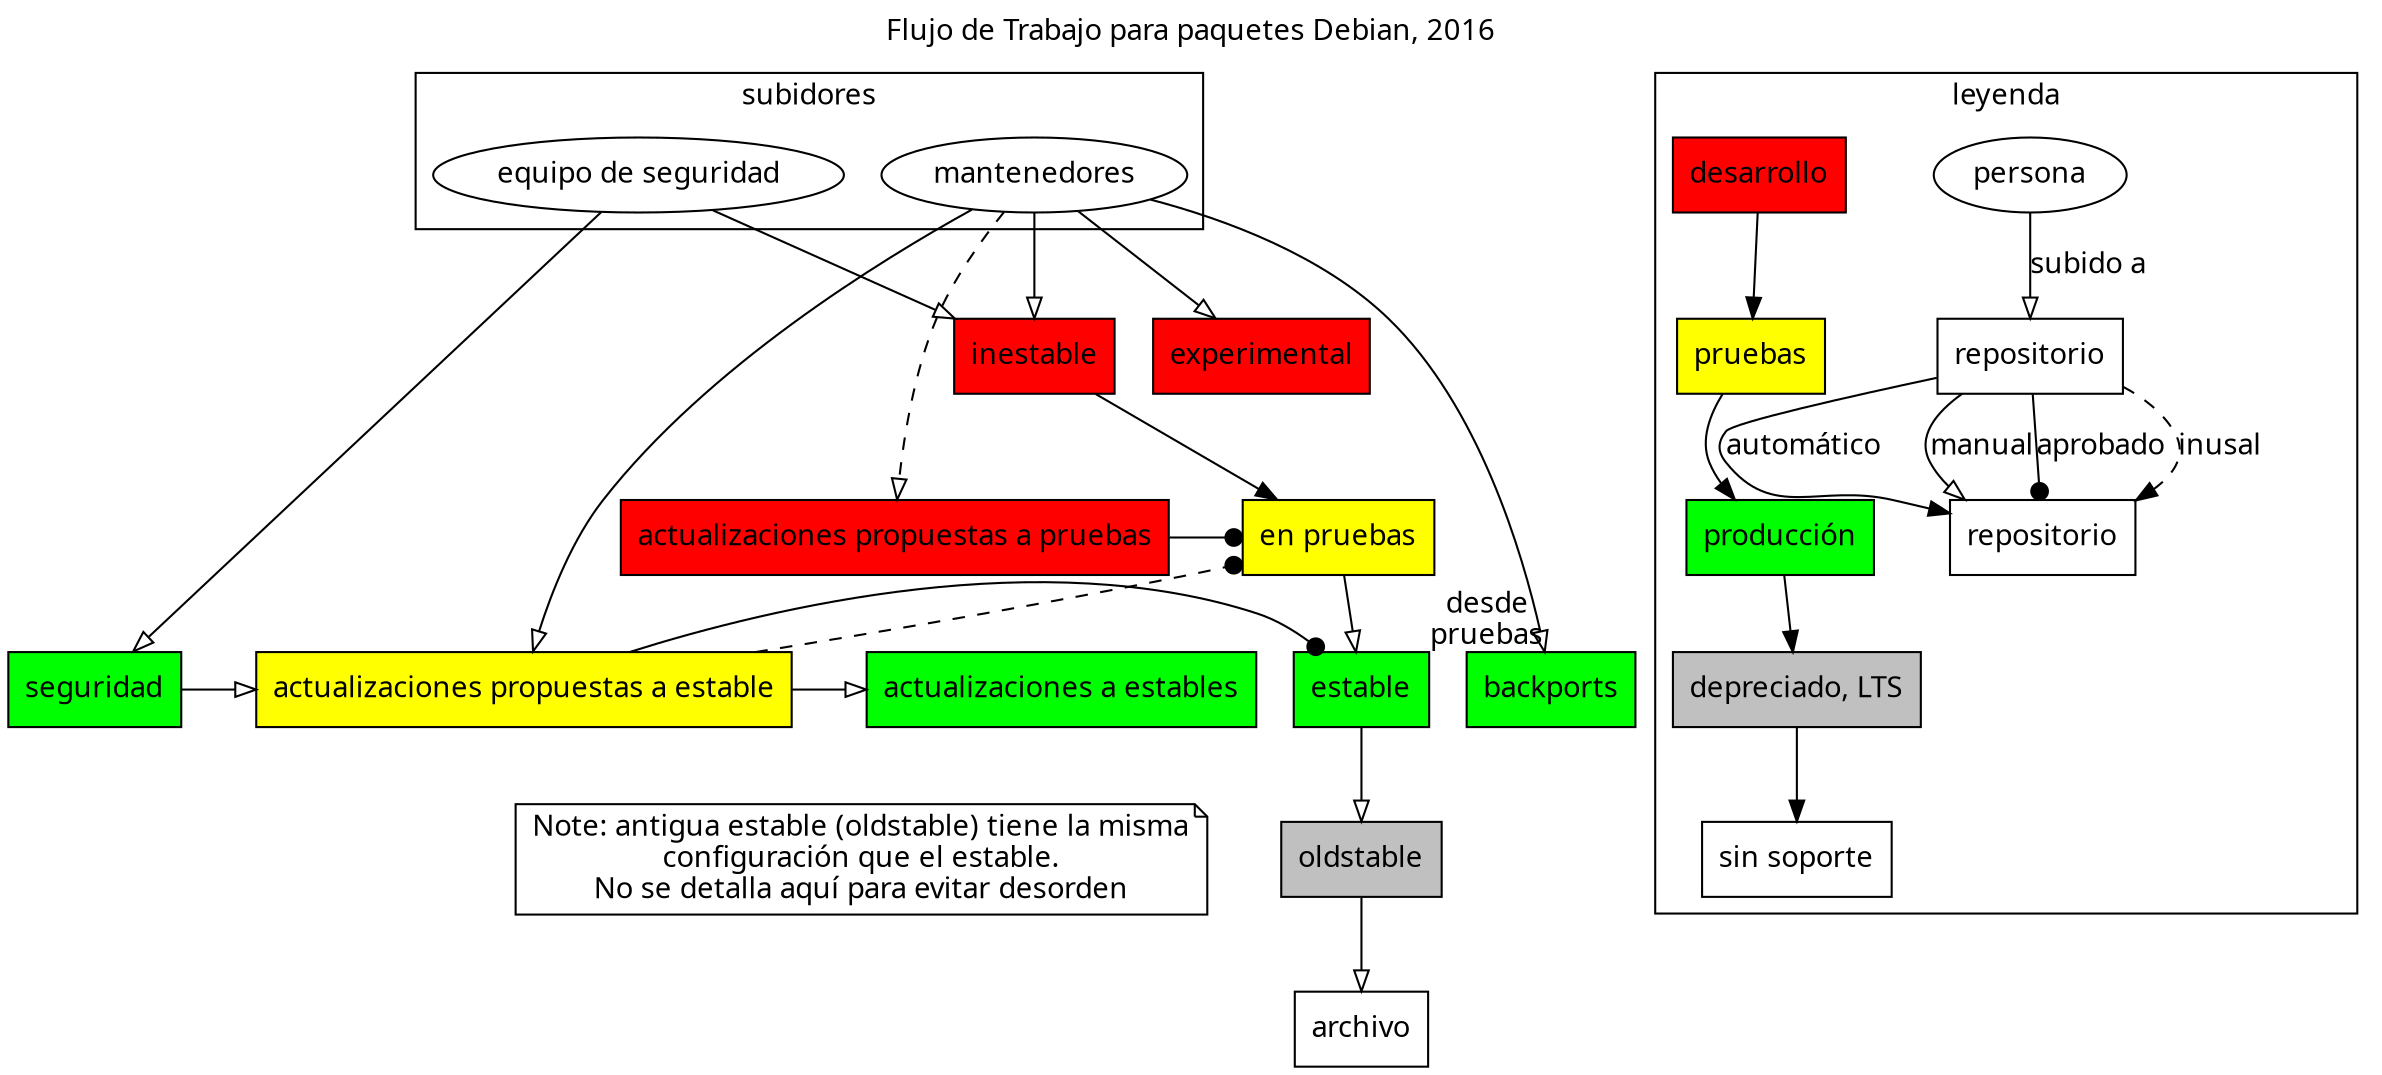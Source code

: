 # © 2016 Antoine Beaupré <anarcat@debian.org>, CC-BY-SA 4.0
# Modified by David Hernandez <david.vzla@gmail.com>
# Original: https://anonscm.debian.org/git/collab-maint/package-cycle.git/tree/package-cycle.dot
digraph cycle {
        label="Flujo de Trabajo para paquetes Debian, 2016"
        labelloc=top
        graph [ fontname=Liberation fontsize=14 ];
        node [ fontname=Liberation ];
        edge [ fontname=Liberation ];

        # suites
        {
                rank = same                
                unstable [ label = "inestable" shape=box style=filled fillcolor=red href="https://wiki.debian.org/es/DebianUnstable" ]
                experimental [ shape=box style=filled fillcolor=red href="https://wiki.debian.org/es/DebianExperimental" ]
        }
        {
                rank = same
                testing [ label = "en pruebas" shape=box style=filled fillcolor=yellow href="https://wiki.debian.org/es/DebianTesting" ]
                tpu [ label = "actualizaciones propuestas a pruebas" shape=box style=filled fillcolor=red href="https://wiki.debian.org/TestingProposedUpdates" ]
        }
        {
                rank = same
                pu [ label = "actualizaciones propuestas a estable" shape=box style=filled fillcolor=yellow href="https://wiki.debian.org/es/StableProposedUpdates" ]
                stable [ label = "estable" shape=box style=filled fillcolor=green href="https://wiki.debian.org/DebianEstable" ]
                security [ label = "seguridad" shape=box style=filled fillcolor=green href="https://www.debian.org/security/" ]
                su [ label = "actualizaciones a estables" shape=box style=filled fillcolor=green href="https://wiki.debian.org/es/StableUpdates" ]
                backports [ shape=box style=filled fillcolor=green href="https://wiki.debian.org/es/Backports/" ]
        }
        {
                rank=same
                oldstable [ shape=box style=filled fillcolor=grey href="https://wiki.debian.org/es/DebianOldStable" ]
                note [ label="Note: antigua estable (oldstable) tiene la misma\nconfiguración que el estable.\nNo se detalla aquí para evitar desorden" shape=note ]
                # make sure note is next to oldstable
                note -> oldstable [ style=invis ]
        }
        archive [ label = "archivo" href="http://archive.debian.org" shape=box ]

        # developers
        subgraph clusterdevs {
                label = "subidores"
                maint [ label="mantenedores" href="https://wiki.debian.org/Maintainers" ]
                secteam [ label="equipo de seguridad" href="https://wiki.debian.org/Teams/Security" ]
        }

        # upload workflow
        secteam -> unstable [ arrowhead=empty ]
        secteam -> security [ arrowhead=empty ]
        maint -> unstable [ arrowhead=empty ]
        maint -> pu [ arrowhead=empty ]
        maint -> experimental [ arrowhead=empty ]
        maint -> tpu [ style=dashed arrowhead=empty ]

        # make sure it's close to testing
        testing -> backports [ arrowhead=empty style=invis ]
        unstable -> testing [ href="https://www.debian.org/doc/manuals/developers-reference/pkgs.html#testing-unstable" ]
        testing -> stable -> oldstable -> archive [ arrowhead=empty ]
        
        security -> pu [ arrowhead=empty ]
        pu -> stable [ arrowhead=dot, href="https://wiki.debian.org/Teams/ReleaseTeam" ]
        pu -> testing [ arrowhead=dot href="https://wiki.debian.org/Teams/ReleaseTeam" style=dashed ]
        maint -> backports [ arrowhead=empty headlabel="desde\npruebas" ]
        tpu -> testing [ arrowhead=dot href="https://wiki.debian.org/Teams/ReleaseTeam" ]
        pu -> su [ arrowhead=empty ]

        subgraph clusterlegend {
                label="leyenda"
                persona
                repository [ label="repositorio" shape=box ]
                persona -> repository [ arrowhead=empty label="subido a" ]
                subrepository [ shape=box label="repositorio" ]
                repository -> subrepository [ label="automático" ]
                repository -> subrepository [ arrowhead=empty label="manual" ]
                repository -> subrepository [ arrowhead=dot label="aprobado" ]
                repository -> subrepository [ style=dashed label="inusal" ]
                production [ label="producción" shape=box style=filled fillcolor=green ]
                test [ shape=box style=filled fillcolor=yellow label="pruebas" ]
                development [ label="desarrollo" shape=box style=filled fillcolor=red ]
                deprecated [ shape=box style=filled fillcolor=grey label="depreciado, LTS" ]
                unsupported [ label="sin soporte" shape=box ]
                development -> test -> production -> deprecated -> unsupported
        }
}
